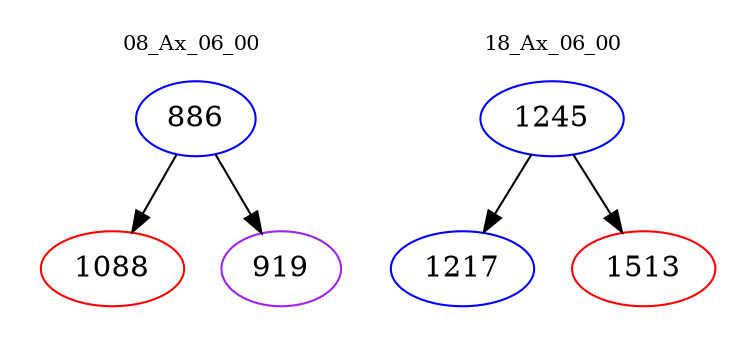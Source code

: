 digraph{
subgraph cluster_0 {
color = white
label = "08_Ax_06_00";
fontsize=10;
T0_886 [label="886", color="blue"]
T0_886 -> T0_1088 [color="black"]
T0_1088 [label="1088", color="red"]
T0_886 -> T0_919 [color="black"]
T0_919 [label="919", color="purple"]
}
subgraph cluster_1 {
color = white
label = "18_Ax_06_00";
fontsize=10;
T1_1245 [label="1245", color="blue"]
T1_1245 -> T1_1217 [color="black"]
T1_1217 [label="1217", color="blue"]
T1_1245 -> T1_1513 [color="black"]
T1_1513 [label="1513", color="red"]
}
}
